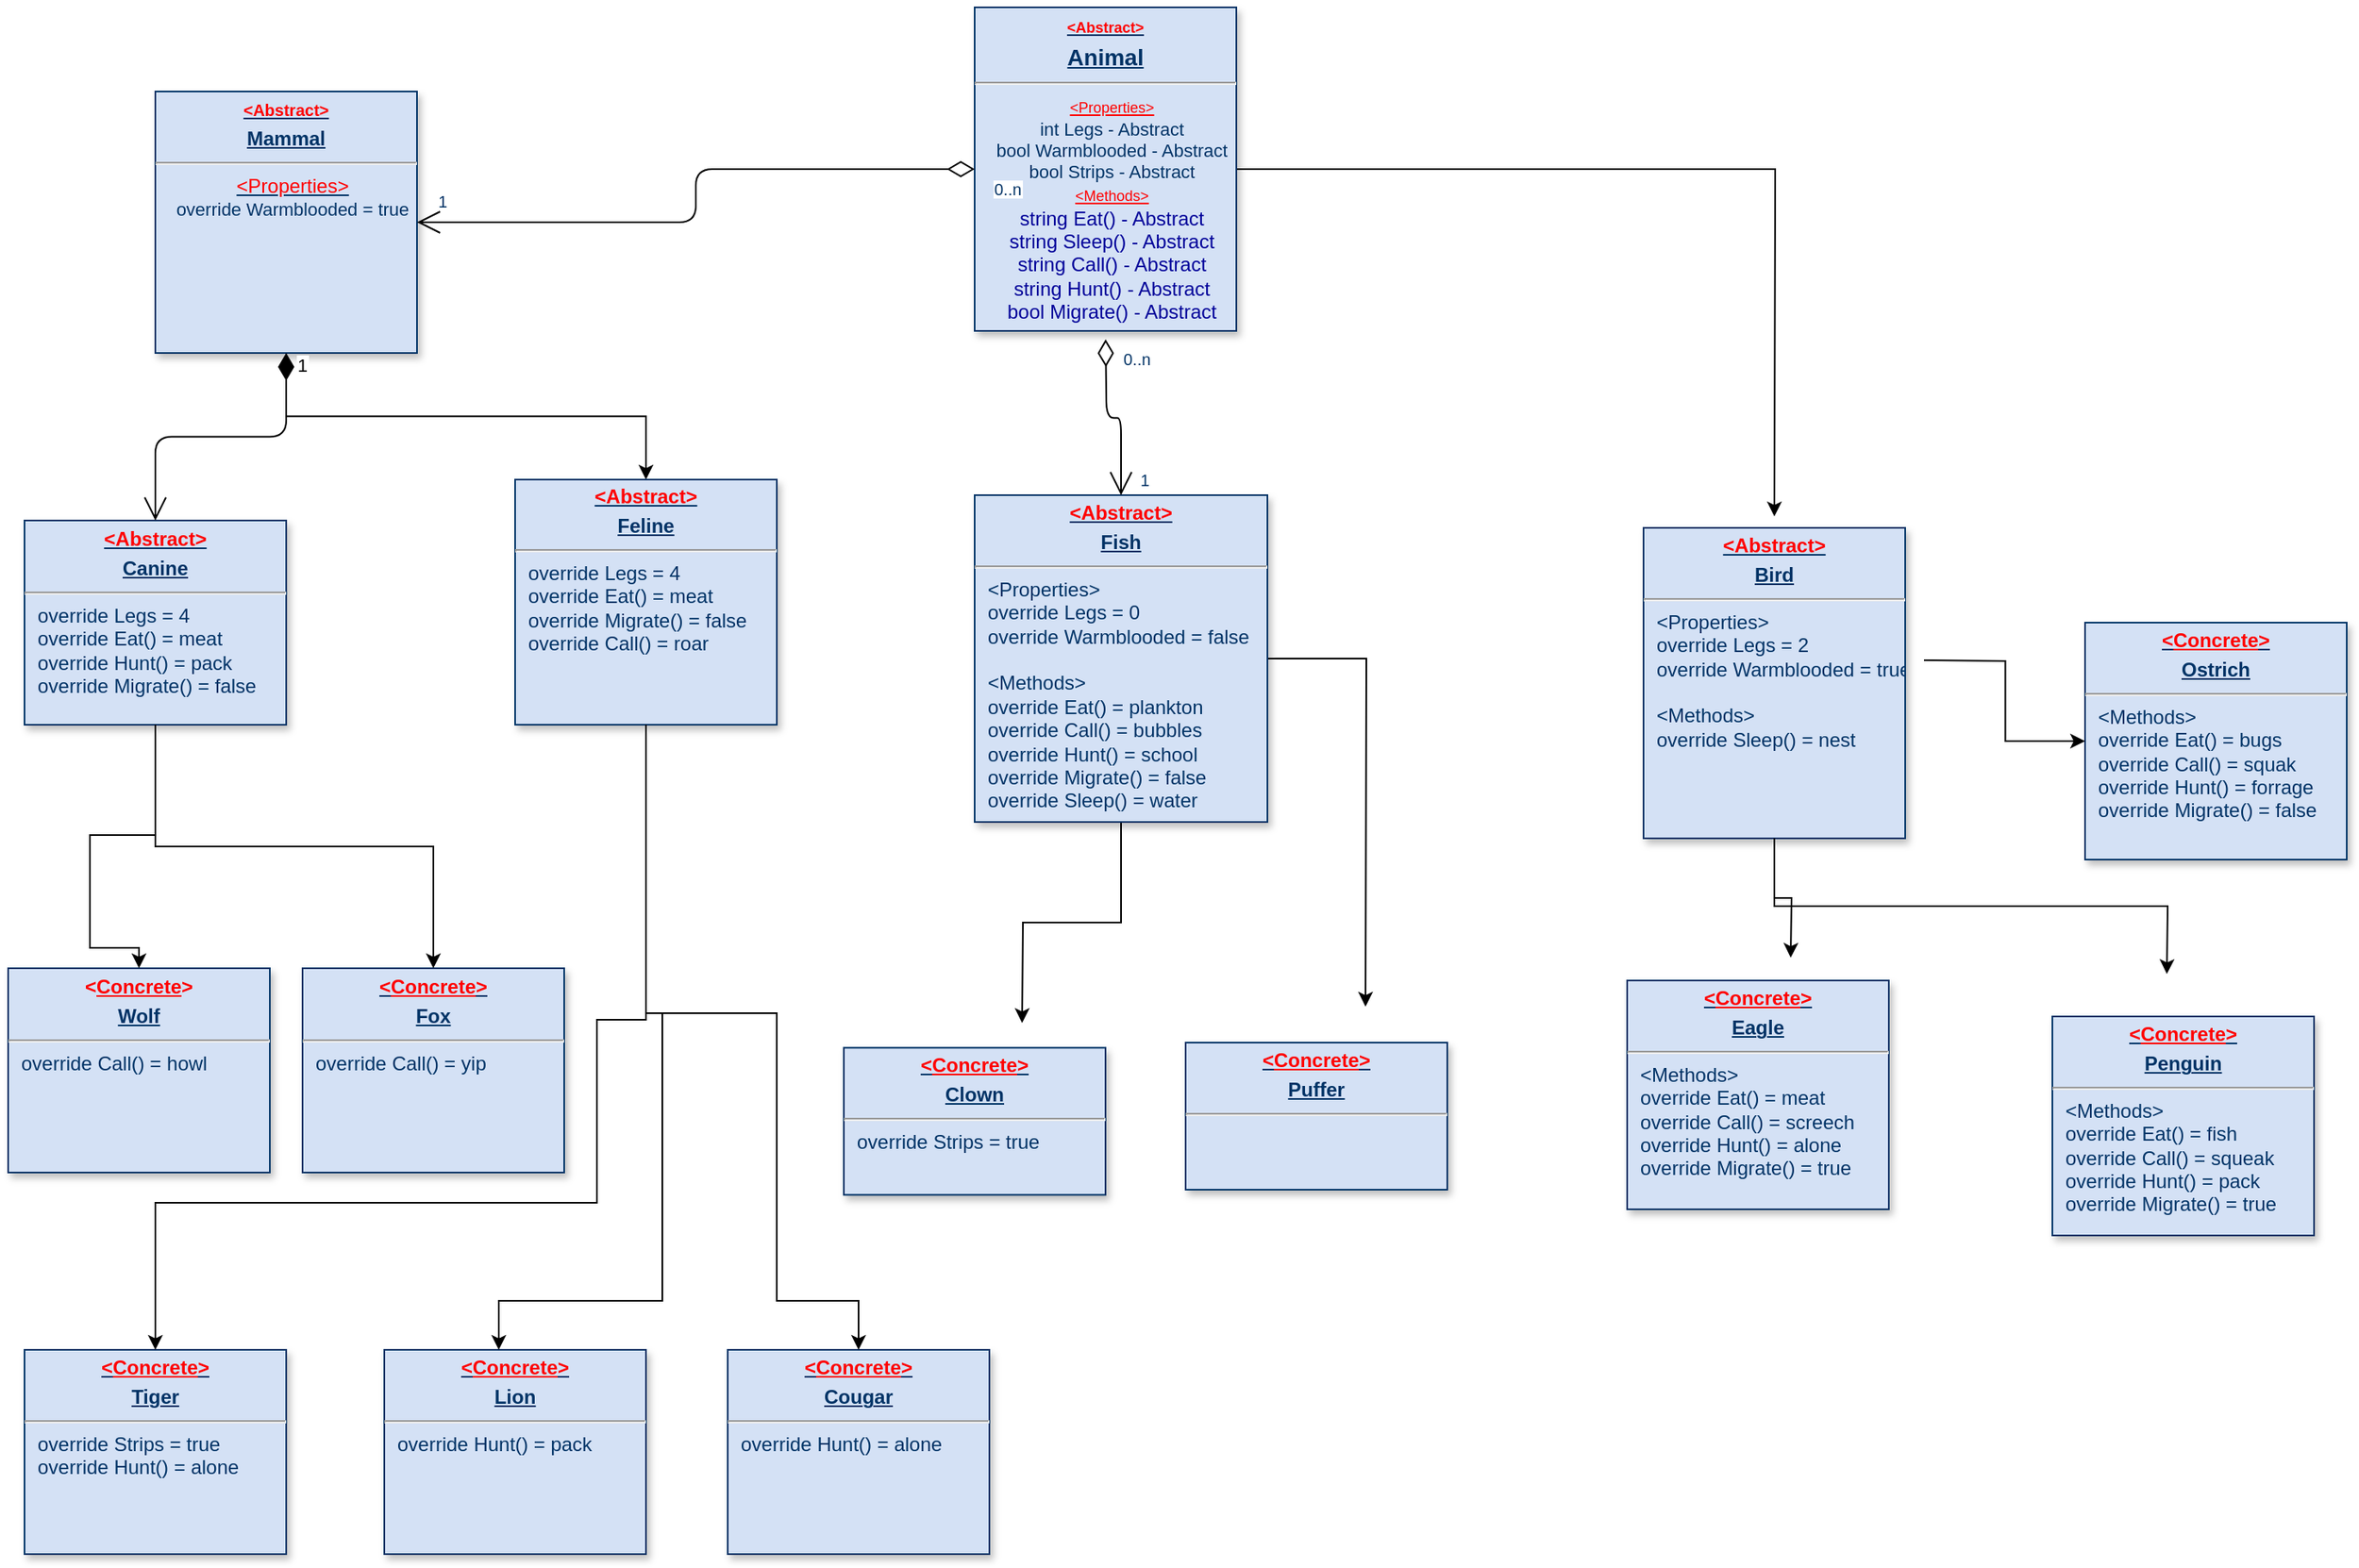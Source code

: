 <mxfile version="10.7.8" type="github"><diagram name="Page-1" id="efa7a0a1-bf9b-a30e-e6df-94a7791c09e9"><mxGraphModel dx="1680" dy="2051" grid="1" gridSize="10" guides="1" tooltips="1" connect="1" arrows="1" fold="1" page="1" pageScale="1" pageWidth="826" pageHeight="1169" background="#ffffff" math="0" shadow="0"><root><mxCell id="0"/><mxCell id="1" parent="0"/><mxCell id="20" value="&lt;p style=&quot;margin: 0px ; margin-top: 4px ; text-align: center ; text-decoration: underline&quot;&gt;&lt;b&gt;&lt;font color=&quot;#ff0000&quot;&gt;&amp;lt;Abstract&amp;gt;&lt;/font&gt;&lt;/b&gt;&lt;b&gt;&lt;br&gt;&lt;/b&gt;&lt;/p&gt;&lt;p style=&quot;margin: 0px ; margin-top: 4px ; text-align: center ; text-decoration: underline&quot;&gt;&lt;b&gt;Canine&lt;/b&gt;&lt;/p&gt;&lt;hr&gt;&lt;p style=&quot;margin: 0px ; margin-left: 8px&quot;&gt;override Legs = 4&lt;/p&gt;&lt;p style=&quot;margin: 0px ; margin-left: 8px&quot;&gt;override Eat() = meat&lt;/p&gt;&lt;p style=&quot;margin: 0px ; margin-left: 8px&quot;&gt;override Hunt() = pack&lt;/p&gt;&lt;p style=&quot;margin: 0px ; margin-left: 8px&quot;&gt;override Migrate() = false&lt;/p&gt;" style="verticalAlign=top;align=left;overflow=fill;fontSize=12;fontFamily=Helvetica;html=1;strokeColor=#003366;shadow=1;fillColor=#D4E1F5;fontColor=#003366" parent="1" vertex="1"><mxGeometry x="10.0" y="312.5" width="160" height="125" as="geometry"/></mxCell><mxCell id="MUKSgtRY0yMMITqhGAEo-116" style="edgeStyle=orthogonalEdgeStyle;rounded=0;orthogonalLoop=1;jettySize=auto;html=1;exitX=0.5;exitY=1;exitDx=0;exitDy=0;entryX=0.5;entryY=0;entryDx=0;entryDy=0;" edge="1" parent="1" source="21" target="24"><mxGeometry relative="1" as="geometry"><mxPoint x="390" y="270" as="targetPoint"/></mxGeometry></mxCell><mxCell id="21" value="&lt;p style=&quot;margin: 0px ; margin-top: 4px ; text-align: center ; text-decoration: underline&quot;&gt;&lt;b&gt;&lt;font color=&quot;#ff0000&quot; style=&quot;font-size: 10px&quot;&gt;&amp;lt;Abstract&amp;gt;&lt;/font&gt;&lt;/b&gt;&lt;/p&gt;&lt;p style=&quot;margin: 0px ; margin-top: 4px ; text-align: center ; text-decoration: underline&quot;&gt;&lt;b&gt;Mammal&lt;/b&gt;&lt;/p&gt;&lt;hr&gt;&lt;p style=&quot;text-align: center ; margin: 0px 0px 0px 8px&quot;&gt;&lt;u&gt;&lt;font color=&quot;#ff0000&quot;&gt;&amp;lt;Properties&amp;gt;&lt;/font&gt;&lt;/u&gt;&lt;/p&gt;&lt;p style=&quot;text-align: center ; margin: 0px 0px 0px 8px&quot;&gt;&lt;font style=&quot;font-size: 11px&quot;&gt;override Warmblooded = true&lt;/font&gt;&lt;/p&gt;" style="verticalAlign=top;align=left;overflow=fill;fontSize=12;fontFamily=Helvetica;html=1;strokeColor=#003366;shadow=1;fillColor=#D4E1F5;fontColor=#003366" parent="1" vertex="1"><mxGeometry x="90" y="50.0" width="160" height="160" as="geometry"/></mxCell><mxCell id="24" value="&lt;p style=&quot;margin: 0px ; margin-top: 4px ; text-align: center ; text-decoration: underline&quot;&gt;&lt;b&gt;&lt;font color=&quot;#ff0000&quot;&gt;&amp;lt;Abstract&amp;gt;&lt;/font&gt;&lt;/b&gt;&lt;b&gt;&lt;br&gt;&lt;/b&gt;&lt;/p&gt;&lt;p style=&quot;margin: 0px ; margin-top: 4px ; text-align: center ; text-decoration: underline&quot;&gt;&lt;b&gt;Feline&lt;/b&gt;&lt;/p&gt;&lt;hr&gt;&lt;p style=&quot;margin: 0px ; margin-left: 8px&quot;&gt;override Legs = 4&lt;/p&gt;&lt;p style=&quot;margin: 0px ; margin-left: 8px&quot;&gt;override Eat() = meat&lt;/p&gt;&lt;p style=&quot;margin: 0px ; margin-left: 8px&quot;&gt;override Migrate() = false&lt;/p&gt;&lt;p style=&quot;margin: 0px ; margin-left: 8px&quot;&gt;override Call() = roar&lt;/p&gt;" style="verticalAlign=top;align=left;overflow=fill;fontSize=12;fontFamily=Helvetica;html=1;strokeColor=#003366;shadow=1;fillColor=#D4E1F5;fontColor=#003366" parent="1" vertex="1"><mxGeometry x="310.0" y="287.46" width="160" height="150" as="geometry"/></mxCell><mxCell id="MUKSgtRY0yMMITqhGAEo-115" style="edgeStyle=orthogonalEdgeStyle;rounded=0;orthogonalLoop=1;jettySize=auto;html=1;" edge="1" parent="1" source="25"><mxGeometry relative="1" as="geometry"><mxPoint x="1080" y="310" as="targetPoint"/></mxGeometry></mxCell><mxCell id="25" value="&lt;p style=&quot;margin: 0px ; margin-top: 4px ; text-align: center ; text-decoration: underline&quot;&gt;&lt;b&gt;&lt;font style=&quot;font-size: 9px&quot; color=&quot;#ff0000&quot;&gt;&amp;lt;Abstract&amp;gt;&lt;/font&gt;&lt;/b&gt;&lt;/p&gt;&lt;p style=&quot;margin: 0px ; margin-top: 4px ; text-align: center ; text-decoration: underline&quot;&gt;&lt;b&gt;&lt;font style=&quot;font-size: 14px&quot;&gt;Animal&lt;/font&gt;&lt;/b&gt;&lt;/p&gt;&lt;hr&gt;&lt;p style=&quot;text-align: center ; margin: 0px 0px 0px 8px&quot;&gt;&lt;font style=&quot;font-size: 9px&quot; color=&quot;#ff0000&quot;&gt;&lt;u&gt;&amp;lt;Properties&amp;gt;&lt;/u&gt;&lt;/font&gt;&lt;/p&gt;&lt;p style=&quot;text-align: center ; margin: 0px 0px 0px 8px ; font-size: 11px&quot;&gt;&lt;font style=&quot;font-size: 11px&quot;&gt;int Legs - Abstract&lt;/font&gt;&lt;/p&gt;&lt;p style=&quot;text-align: center ; margin: 0px 0px 0px 8px ; font-size: 11px&quot;&gt;&lt;font style=&quot;font-size: 11px&quot;&gt;bool Warmblooded - Abstract&lt;/font&gt;&lt;/p&gt;&lt;p style=&quot;text-align: center ; margin: 0px 0px 0px 8px ; font-size: 11px&quot;&gt;&lt;font style=&quot;font-size: 11px&quot;&gt;bool Strips - Abstract&lt;/font&gt;&lt;/p&gt;&lt;p style=&quot;text-align: center ; margin: 0px 0px 0px 8px&quot;&gt;&lt;font style=&quot;font-size: 9px&quot; color=&quot;#ff0000&quot;&gt;&lt;u&gt;&amp;lt;Methods&amp;gt;&lt;/u&gt;&lt;/font&gt;&lt;/p&gt;&lt;p style=&quot;text-align: center ; margin: 0px 0px 0px 8px&quot;&gt;&lt;font style=&quot;font-size: 12px&quot; color=&quot;#000099&quot;&gt;string Eat() - Abstract&lt;/font&gt;&lt;/p&gt;&lt;p style=&quot;text-align: center ; margin: 0px 0px 0px 8px&quot;&gt;&lt;font style=&quot;font-size: 12px&quot; color=&quot;#000099&quot;&gt;string Sleep() - Abstract&lt;/font&gt;&lt;/p&gt;&lt;p style=&quot;text-align: center ; margin: 0px 0px 0px 8px&quot;&gt;&lt;font style=&quot;font-size: 12px&quot; color=&quot;#000099&quot;&gt;string Call() - Abstract&lt;/font&gt;&lt;/p&gt;&lt;p style=&quot;text-align: center ; margin: 0px 0px 0px 8px&quot;&gt;&lt;font style=&quot;font-size: 12px&quot; color=&quot;#000099&quot;&gt;string Hunt() - Abstract&lt;/font&gt;&lt;/p&gt;&lt;p style=&quot;text-align: center ; margin: 0px 0px 0px 8px&quot;&gt;&lt;font style=&quot;font-size: 12px&quot; color=&quot;#000099&quot;&gt;bool Migrate() - Abstract&lt;/font&gt;&lt;/p&gt;&lt;p style=&quot;text-align: center ; margin: 0px 0px 0px 8px&quot;&gt;&lt;font size=&quot;1&quot;&gt;&lt;br&gt;&lt;/font&gt;&lt;/p&gt;" style="verticalAlign=top;align=left;overflow=fill;fontSize=12;fontFamily=Helvetica;html=1;strokeColor=#003366;shadow=1;fillColor=#D4E1F5;fontColor=#003366" parent="1" vertex="1"><mxGeometry x="591" y="-1.5" width="160" height="198" as="geometry"/></mxCell><mxCell id="MUKSgtRY0yMMITqhGAEo-117" style="edgeStyle=orthogonalEdgeStyle;rounded=0;orthogonalLoop=1;jettySize=auto;html=1;" edge="1" parent="1" source="29"><mxGeometry relative="1" as="geometry"><mxPoint x="620.0" y="620" as="targetPoint"/></mxGeometry></mxCell><mxCell id="MUKSgtRY0yMMITqhGAEo-118" style="edgeStyle=orthogonalEdgeStyle;rounded=0;orthogonalLoop=1;jettySize=auto;html=1;exitX=1;exitY=0.5;exitDx=0;exitDy=0;" edge="1" parent="1" source="29"><mxGeometry relative="1" as="geometry"><mxPoint x="830.0" y="610" as="targetPoint"/></mxGeometry></mxCell><mxCell id="29" value="&lt;p style=&quot;margin: 0px ; margin-top: 4px ; text-align: center ; text-decoration: underline&quot;&gt;&lt;b&gt;&lt;font color=&quot;#ff0000&quot;&gt;&amp;lt;Abstract&amp;gt;&lt;/font&gt;&lt;/b&gt;&lt;b&gt;&lt;br&gt;&lt;/b&gt;&lt;/p&gt;&lt;p style=&quot;margin: 0px ; margin-top: 4px ; text-align: center ; text-decoration: underline&quot;&gt;&lt;b&gt;Fish&lt;/b&gt;&lt;/p&gt;&lt;hr&gt;&lt;p style=&quot;margin: 0px ; margin-left: 8px&quot;&gt;&amp;lt;Properties&amp;gt;&lt;/p&gt;&lt;p style=&quot;margin: 0px ; margin-left: 8px&quot;&gt;override Legs = 0&lt;/p&gt;&lt;p style=&quot;margin: 0px ; margin-left: 8px&quot;&gt;override Warmblooded = false&lt;/p&gt;&lt;p style=&quot;margin: 0px ; margin-left: 8px&quot;&gt;&lt;br&gt;&lt;/p&gt;&lt;p style=&quot;margin: 0px ; margin-left: 8px&quot;&gt;&amp;lt;Methods&amp;gt;&lt;/p&gt;&lt;p style=&quot;margin: 0px ; margin-left: 8px&quot;&gt;override Eat() = plankton&lt;/p&gt;&lt;p style=&quot;margin: 0px ; margin-left: 8px&quot;&gt;override Call() = bubbles&lt;/p&gt;&lt;p style=&quot;margin: 0px ; margin-left: 8px&quot;&gt;override Hunt() = school&lt;/p&gt;&lt;p style=&quot;margin: 0px ; margin-left: 8px&quot;&gt;override Migrate() = false&lt;/p&gt;&lt;p style=&quot;margin: 0px ; margin-left: 8px&quot;&gt;override Sleep() = water&lt;/p&gt;" style="verticalAlign=top;align=left;overflow=fill;fontSize=12;fontFamily=Helvetica;html=1;strokeColor=#003366;shadow=1;fillColor=#D4E1F5;fontColor=#003366" parent="1" vertex="1"><mxGeometry x="591" y="297" width="179" height="200" as="geometry"/></mxCell><mxCell id="31" value="&lt;p style=&quot;margin: 0px ; margin-top: 4px ; text-align: center ; text-decoration: underline&quot;&gt;&lt;font color=&quot;#ff0000&quot;&gt;&lt;b&gt;&amp;lt;&lt;/b&gt;&lt;b&gt;&lt;u&gt;Concrete&lt;/u&gt;&lt;/b&gt;&lt;b&gt;&amp;gt;&lt;/b&gt;&lt;b&gt;&lt;br&gt;&lt;/b&gt;&lt;/font&gt;&lt;/p&gt;&lt;p style=&quot;margin: 0px ; margin-top: 4px ; text-align: center ; text-decoration: underline&quot;&gt;&lt;b&gt;Penguin&lt;/b&gt;&lt;/p&gt;&lt;hr&gt;&lt;p style=&quot;margin: 0px ; margin-left: 8px&quot;&gt;&amp;lt;Methods&amp;gt;&lt;/p&gt;&lt;p style=&quot;margin: 0px ; margin-left: 8px&quot;&gt;override Eat() = fish&lt;/p&gt;&lt;p style=&quot;margin: 0px ; margin-left: 8px&quot;&gt;override Call() = squeak&lt;/p&gt;&lt;p style=&quot;margin: 0px ; margin-left: 8px&quot;&gt;override Hunt() = pack&lt;/p&gt;&lt;p style=&quot;margin: 0px ; margin-left: 8px&quot;&gt;override Migrate() = true&lt;/p&gt;" style="verticalAlign=top;align=left;overflow=fill;fontSize=12;fontFamily=Helvetica;html=1;strokeColor=#003366;shadow=1;fillColor=#D4E1F5;fontColor=#003366" parent="1" vertex="1"><mxGeometry x="1250" y="616" width="160" height="134" as="geometry"/></mxCell><mxCell id="32" value="&lt;p style=&quot;margin: 0px ; margin-top: 4px ; text-align: center ; text-decoration: underline&quot;&gt;&lt;font color=&quot;#ff0000&quot;&gt;&lt;b&gt;&amp;lt;&lt;/b&gt;&lt;b&gt;&lt;u&gt;Concrete&lt;/u&gt;&lt;/b&gt;&lt;b&gt;&amp;gt;&lt;/b&gt;&lt;b&gt;&lt;br&gt;&lt;/b&gt;&lt;/font&gt;&lt;/p&gt;&lt;p style=&quot;margin: 0px ; margin-top: 4px ; text-align: center ; text-decoration: underline&quot;&gt;&lt;b&gt;Eagle&lt;/b&gt;&lt;/p&gt;&lt;hr&gt;&lt;p style=&quot;margin: 0px ; margin-left: 8px&quot;&gt;&amp;lt;Methods&amp;gt;&lt;/p&gt;&lt;p style=&quot;margin: 0px ; margin-left: 8px&quot;&gt;override Eat() = meat&lt;/p&gt;&lt;p style=&quot;margin: 0px ; margin-left: 8px&quot;&gt;override Call() = screech&lt;/p&gt;&lt;p style=&quot;margin: 0px ; margin-left: 8px&quot;&gt;override Hunt() = alone&lt;/p&gt;&lt;p style=&quot;margin: 0px ; margin-left: 8px&quot;&gt;override Migrate() = true&lt;/p&gt;" style="verticalAlign=top;align=left;overflow=fill;fontSize=12;fontFamily=Helvetica;html=1;strokeColor=#003366;shadow=1;fillColor=#D4E1F5;fontColor=#003366" parent="1" vertex="1"><mxGeometry x="990.0" y="594.0" width="160" height="140" as="geometry"/></mxCell><mxCell id="33" value="&lt;p style=&quot;margin: 0px ; margin-top: 4px ; text-align: center ; text-decoration: underline&quot;&gt;&lt;font color=&quot;#ff0000&quot;&gt;&lt;b&gt;&amp;lt;&lt;/b&gt;&lt;b&gt;&lt;u&gt;Concrete&lt;/u&gt;&lt;/b&gt;&lt;b&gt;&amp;gt;&lt;/b&gt;&lt;b&gt;&lt;br&gt;&lt;/b&gt;&lt;/font&gt;&lt;/p&gt;&lt;p style=&quot;margin: 0px ; margin-top: 4px ; text-align: center ; text-decoration: underline&quot;&gt;&lt;b&gt;Puffer&lt;/b&gt;&lt;/p&gt;&lt;hr&gt;&lt;p style=&quot;margin: 0px ; margin-left: 8px&quot;&gt;&lt;br&gt;&lt;/p&gt;" style="verticalAlign=top;align=left;overflow=fill;fontSize=12;fontFamily=Helvetica;html=1;strokeColor=#003366;shadow=1;fillColor=#D4E1F5;fontColor=#003366" parent="1" vertex="1"><mxGeometry x="720" y="632.0" width="160" height="90" as="geometry"/></mxCell><mxCell id="34" value="&lt;p style=&quot;margin: 0px ; margin-top: 4px ; text-align: center ; text-decoration: underline&quot;&gt;&lt;font color=&quot;#ff0000&quot;&gt;&lt;b&gt;&amp;lt;&lt;/b&gt;&lt;b&gt;&lt;u&gt;Concrete&lt;/u&gt;&lt;/b&gt;&lt;b&gt;&amp;gt;&lt;/b&gt;&lt;b&gt;&lt;br&gt;&lt;/b&gt;&lt;/font&gt;&lt;/p&gt;&lt;p style=&quot;margin: 0px ; margin-top: 4px ; text-align: center ; text-decoration: underline&quot;&gt;&lt;b&gt;Clown&lt;/b&gt;&lt;/p&gt;&lt;hr&gt;&lt;p style=&quot;margin: 0px ; margin-left: 8px&quot;&gt;override Strips = true&lt;/p&gt;" style="verticalAlign=top;align=left;overflow=fill;fontSize=12;fontFamily=Helvetica;html=1;strokeColor=#003366;shadow=1;fillColor=#D4E1F5;fontColor=#003366" parent="1" vertex="1"><mxGeometry x="511.0" y="635.16" width="160" height="90" as="geometry"/></mxCell><mxCell id="35" value="&lt;p style=&quot;margin: 0px ; margin-top: 4px ; text-align: center ; text-decoration: underline&quot;&gt;&lt;b&gt;&lt;font color=&quot;#ff0000&quot;&gt;&amp;lt;Abstract&amp;gt;&lt;/font&gt;&lt;/b&gt;&lt;b&gt;&lt;br&gt;&lt;/b&gt;&lt;/p&gt;&lt;p style=&quot;margin: 0px ; margin-top: 4px ; text-align: center ; text-decoration: underline&quot;&gt;&lt;b&gt;Bird&lt;/b&gt;&lt;/p&gt;&lt;hr&gt;&lt;p style=&quot;margin: 0px ; margin-left: 8px&quot;&gt;&amp;lt;Properties&amp;gt;&lt;/p&gt;&lt;p style=&quot;margin: 0px ; margin-left: 8px&quot;&gt;override Legs = 2&lt;/p&gt;&lt;p style=&quot;margin: 0px ; margin-left: 8px&quot;&gt;override Warmblooded = true&lt;/p&gt;&lt;p style=&quot;margin: 0px ; margin-left: 8px&quot;&gt;&lt;br&gt;&lt;/p&gt;&lt;p style=&quot;margin: 0px ; margin-left: 8px&quot;&gt;&amp;lt;Methods&amp;gt;&lt;/p&gt;&lt;p style=&quot;margin: 0px ; margin-left: 8px&quot;&gt;override Sleep() = nest&lt;/p&gt;&lt;p style=&quot;margin: 0px ; margin-left: 8px&quot;&gt;&lt;br&gt;&lt;/p&gt;" style="verticalAlign=top;align=left;overflow=fill;fontSize=12;fontFamily=Helvetica;html=1;strokeColor=#003366;shadow=1;fillColor=#D4E1F5;fontColor=#003366" parent="1" vertex="1"><mxGeometry x="1000" y="317.0" width="160" height="190" as="geometry"/></mxCell><mxCell id="51" value="" style="endArrow=open;endSize=12;startArrow=diamondThin;startSize=14;startFill=0;edgeStyle=orthogonalEdgeStyle" parent="1" target="29" edge="1"><mxGeometry x="389.36" y="350" as="geometry"><mxPoint x="671.08" y="201.64" as="sourcePoint"/><mxPoint x="549.36" y="350" as="targetPoint"/></mxGeometry></mxCell><mxCell id="52" value="0..n" style="resizable=0;align=left;verticalAlign=top;labelBackgroundColor=#ffffff;fontSize=10;strokeColor=#003366;shadow=1;fillColor=#D4E1F5;fontColor=#003366" parent="51" connectable="0" vertex="1"><mxGeometry x="-1" relative="1" as="geometry"><mxPoint x="8.92" as="offset"/></mxGeometry></mxCell><mxCell id="53" value="1" style="resizable=0;align=right;verticalAlign=top;labelBackgroundColor=#ffffff;fontSize=10;strokeColor=#003366;shadow=1;fillColor=#D4E1F5;fontColor=#003366" parent="51" connectable="0" vertex="1"><mxGeometry x="1" relative="1" as="geometry"><mxPoint x="18.92" y="-21.96" as="offset"/></mxGeometry></mxCell><mxCell id="90" value="" style="endArrow=open;endSize=12;startArrow=diamondThin;startSize=14;startFill=0;edgeStyle=orthogonalEdgeStyle" parent="1" source="25" target="21" edge="1"><mxGeometry x="620" y="340" as="geometry"><mxPoint x="620" y="340" as="sourcePoint"/><mxPoint x="780" y="340" as="targetPoint"/></mxGeometry></mxCell><mxCell id="91" value="0..n" style="resizable=0;align=left;verticalAlign=top;labelBackgroundColor=#ffffff;fontSize=10;strokeColor=#003366;shadow=1;fillColor=#D4E1F5;fontColor=#003366" parent="90" connectable="0" vertex="1"><mxGeometry x="-1" relative="1" as="geometry"><mxPoint x="10" as="offset"/></mxGeometry></mxCell><mxCell id="92" value="1" style="resizable=0;align=right;verticalAlign=top;labelBackgroundColor=#ffffff;fontSize=10;strokeColor=#003366;shadow=1;fillColor=#D4E1F5;fontColor=#003366" parent="90" connectable="0" vertex="1"><mxGeometry x="1" relative="1" as="geometry"><mxPoint x="20" y="-25.0" as="offset"/></mxGeometry></mxCell><mxCell id="103" value="1" style="endArrow=open;endSize=12;startArrow=diamondThin;startSize=14;startFill=1;edgeStyle=orthogonalEdgeStyle;align=left;verticalAlign=bottom;" parent="1" source="21" target="20" edge="1"><mxGeometry x="-0.818" y="5.0" relative="1" as="geometry"><mxPoint x="80" y="510" as="sourcePoint"/><mxPoint x="240" y="510" as="targetPoint"/><mxPoint as="offset"/></mxGeometry></mxCell><mxCell id="MUKSgtRY0yMMITqhGAEo-119" value="&lt;p style=&quot;margin: 0px ; margin-top: 4px ; text-align: center ; text-decoration: underline&quot;&gt;&lt;font color=&quot;#ff0000&quot;&gt;&lt;b&gt;&amp;lt;&lt;/b&gt;&lt;b&gt;&lt;u&gt;Concrete&lt;/u&gt;&lt;/b&gt;&lt;b&gt;&amp;gt;&lt;/b&gt;&lt;b&gt;&lt;br&gt;&lt;/b&gt;&lt;/font&gt;&lt;/p&gt;&lt;p style=&quot;margin: 0px ; margin-top: 4px ; text-align: center ; text-decoration: underline&quot;&gt;&lt;b&gt;Ostrich&lt;/b&gt;&lt;/p&gt;&lt;hr&gt;&lt;p style=&quot;margin: 0px ; margin-left: 8px&quot;&gt;&amp;lt;Methods&amp;gt;&lt;/p&gt;&lt;p style=&quot;margin: 0px ; margin-left: 8px&quot;&gt;override Eat() = bugs&lt;/p&gt;&lt;p style=&quot;margin: 0px ; margin-left: 8px&quot;&gt;override Call() = squak&lt;/p&gt;&lt;p style=&quot;margin: 0px ; margin-left: 8px&quot;&gt;override Hunt() = forrage&lt;/p&gt;&lt;p style=&quot;margin: 0px ; margin-left: 8px&quot;&gt;override Migrate() = false&lt;/p&gt;" style="verticalAlign=top;align=left;overflow=fill;fontSize=12;fontFamily=Helvetica;html=1;strokeColor=#003366;shadow=1;fillColor=#D4E1F5;fontColor=#003366" vertex="1" parent="1"><mxGeometry x="1270" y="375" width="160" height="145" as="geometry"/></mxCell><mxCell id="MUKSgtRY0yMMITqhGAEo-120" style="edgeStyle=orthogonalEdgeStyle;rounded=0;orthogonalLoop=1;jettySize=auto;html=1;exitX=0.5;exitY=1;exitDx=0;exitDy=0;" edge="1" parent="1" source="35"><mxGeometry relative="1" as="geometry"><mxPoint x="1090" y="580" as="targetPoint"/><mxPoint x="1500" y="530" as="sourcePoint"/></mxGeometry></mxCell><mxCell id="MUKSgtRY0yMMITqhGAEo-121" style="edgeStyle=orthogonalEdgeStyle;rounded=0;orthogonalLoop=1;jettySize=auto;html=1;exitX=1;exitY=0.5;exitDx=0;exitDy=0;entryX=0;entryY=0.5;entryDx=0;entryDy=0;" edge="1" parent="1" target="MUKSgtRY0yMMITqhGAEo-119"><mxGeometry relative="1" as="geometry"><mxPoint x="1250.071" y="609.857" as="targetPoint"/><mxPoint x="1171.5" y="398" as="sourcePoint"/></mxGeometry></mxCell><mxCell id="MUKSgtRY0yMMITqhGAEo-122" style="edgeStyle=orthogonalEdgeStyle;rounded=0;orthogonalLoop=1;jettySize=auto;html=1;exitX=0.5;exitY=1;exitDx=0;exitDy=0;" edge="1" parent="1" source="35"><mxGeometry relative="1" as="geometry"><mxPoint x="1320" y="590" as="targetPoint"/><mxPoint x="1171.5" y="526.5" as="sourcePoint"/></mxGeometry></mxCell><mxCell id="MUKSgtRY0yMMITqhGAEo-123" value="&lt;p style=&quot;margin: 4px 0px 0px ; text-align: center&quot;&gt;&lt;font color=&quot;#ff0000&quot;&gt;&lt;b&gt;&amp;lt;&lt;/b&gt;&lt;b&gt;&lt;u&gt;Concrete&lt;/u&gt;&lt;/b&gt;&lt;b&gt;&amp;gt;&lt;/b&gt;&lt;/font&gt;&lt;/p&gt;&lt;p style=&quot;margin: 0px ; margin-top: 4px ; text-align: center ; text-decoration: underline&quot;&gt;&lt;b&gt;Wolf&lt;/b&gt;&lt;/p&gt;&lt;hr&gt;&lt;p style=&quot;margin: 0px ; margin-left: 8px&quot;&gt;override Call() = howl&lt;/p&gt;" style="verticalAlign=top;align=left;overflow=fill;fontSize=12;fontFamily=Helvetica;html=1;strokeColor=#003366;shadow=1;fillColor=#D4E1F5;fontColor=#003366" vertex="1" parent="1"><mxGeometry y="586.5" width="160" height="125" as="geometry"/></mxCell><mxCell id="MUKSgtRY0yMMITqhGAEo-124" value="&lt;p style=&quot;margin: 0px ; margin-top: 4px ; text-align: center ; text-decoration: underline&quot;&gt;&lt;font color=&quot;#ff0000&quot;&gt;&lt;b&gt;&amp;lt;&lt;/b&gt;&lt;b&gt;&lt;u&gt;Concrete&lt;/u&gt;&lt;/b&gt;&lt;b&gt;&amp;gt;&lt;/b&gt;&lt;/font&gt;&lt;b&gt;&lt;br&gt;&lt;/b&gt;&lt;/p&gt;&lt;p style=&quot;margin: 0px ; margin-top: 4px ; text-align: center ; text-decoration: underline&quot;&gt;&lt;b&gt;Fox&lt;/b&gt;&lt;/p&gt;&lt;hr&gt;&lt;p style=&quot;margin: 0px ; margin-left: 8px&quot;&gt;override Call() = yip&lt;/p&gt;" style="verticalAlign=top;align=left;overflow=fill;fontSize=12;fontFamily=Helvetica;html=1;strokeColor=#003366;shadow=1;fillColor=#D4E1F5;fontColor=#003366" vertex="1" parent="1"><mxGeometry x="180" y="586.5" width="160" height="125" as="geometry"/></mxCell><mxCell id="MUKSgtRY0yMMITqhGAEo-125" value="&lt;p style=&quot;margin: 0px ; margin-top: 4px ; text-align: center ; text-decoration: underline&quot;&gt;&lt;font color=&quot;#ff0000&quot;&gt;&lt;b&gt;&amp;lt;&lt;/b&gt;&lt;b&gt;&lt;u&gt;Concrete&lt;/u&gt;&lt;/b&gt;&lt;b&gt;&amp;gt;&lt;/b&gt;&lt;b&gt;&lt;br&gt;&lt;/b&gt;&lt;/font&gt;&lt;/p&gt;&lt;p style=&quot;margin: 0px ; margin-top: 4px ; text-align: center ; text-decoration: underline&quot;&gt;&lt;b&gt;Tiger&lt;/b&gt;&lt;/p&gt;&lt;hr&gt;&lt;p style=&quot;margin: 0px ; margin-left: 8px&quot;&gt;override Strips = true&lt;/p&gt;&lt;p style=&quot;margin: 0px ; margin-left: 8px&quot;&gt;override Hunt() = alone&lt;/p&gt;" style="verticalAlign=top;align=left;overflow=fill;fontSize=12;fontFamily=Helvetica;html=1;strokeColor=#003366;shadow=1;fillColor=#D4E1F5;fontColor=#003366" vertex="1" parent="1"><mxGeometry x="10" y="820" width="160" height="125" as="geometry"/></mxCell><mxCell id="MUKSgtRY0yMMITqhGAEo-126" value="&lt;p style=&quot;margin: 0px ; margin-top: 4px ; text-align: center ; text-decoration: underline&quot;&gt;&lt;font color=&quot;#ff0000&quot;&gt;&lt;b&gt;&amp;lt;&lt;/b&gt;&lt;b&gt;&lt;u&gt;Concrete&lt;/u&gt;&lt;/b&gt;&lt;b&gt;&amp;gt;&lt;/b&gt;&lt;b&gt;&lt;br&gt;&lt;/b&gt;&lt;/font&gt;&lt;/p&gt;&lt;p style=&quot;margin: 0px ; margin-top: 4px ; text-align: center ; text-decoration: underline&quot;&gt;&lt;b&gt;Lion&lt;/b&gt;&lt;/p&gt;&lt;hr&gt;&lt;p style=&quot;margin: 0px ; margin-left: 8px&quot;&gt;override Hunt() = pack&lt;/p&gt;" style="verticalAlign=top;align=left;overflow=fill;fontSize=12;fontFamily=Helvetica;html=1;strokeColor=#003366;shadow=1;fillColor=#D4E1F5;fontColor=#003366" vertex="1" parent="1"><mxGeometry x="230" y="820" width="160" height="125" as="geometry"/></mxCell><mxCell id="MUKSgtRY0yMMITqhGAEo-127" value="&lt;p style=&quot;margin: 0px ; margin-top: 4px ; text-align: center ; text-decoration: underline&quot;&gt;&lt;font color=&quot;#ff0000&quot;&gt;&lt;b&gt;&amp;lt;&lt;/b&gt;&lt;b&gt;&lt;u&gt;Concrete&lt;/u&gt;&lt;/b&gt;&lt;b&gt;&amp;gt;&lt;/b&gt;&lt;b&gt;&lt;br&gt;&lt;/b&gt;&lt;/font&gt;&lt;/p&gt;&lt;p style=&quot;margin: 0px ; margin-top: 4px ; text-align: center ; text-decoration: underline&quot;&gt;&lt;b&gt;Cougar&lt;/b&gt;&lt;/p&gt;&lt;hr&gt;&lt;p style=&quot;margin: 0px ; margin-left: 8px&quot;&gt;override Hunt() = alone&lt;/p&gt;" style="verticalAlign=top;align=left;overflow=fill;fontSize=12;fontFamily=Helvetica;html=1;strokeColor=#003366;shadow=1;fillColor=#D4E1F5;fontColor=#003366" vertex="1" parent="1"><mxGeometry x="440" y="820" width="160" height="125" as="geometry"/></mxCell><mxCell id="MUKSgtRY0yMMITqhGAEo-128" style="edgeStyle=orthogonalEdgeStyle;rounded=0;orthogonalLoop=1;jettySize=auto;html=1;exitX=0.5;exitY=1;exitDx=0;exitDy=0;" edge="1" parent="1" source="20" target="MUKSgtRY0yMMITqhGAEo-123"><mxGeometry relative="1" as="geometry"><mxPoint x="64.071" y="573.54" as="targetPoint"/><mxPoint x="115.5" y="451" as="sourcePoint"/><Array as="points"><mxPoint x="90" y="505"/><mxPoint x="50" y="505"/><mxPoint x="50" y="574"/><mxPoint x="80" y="574"/></Array></mxGeometry></mxCell><mxCell id="MUKSgtRY0yMMITqhGAEo-129" style="edgeStyle=orthogonalEdgeStyle;rounded=0;orthogonalLoop=1;jettySize=auto;html=1;exitX=0.5;exitY=1;exitDx=0;exitDy=0;entryX=0.5;entryY=0;entryDx=0;entryDy=0;" edge="1" parent="1" source="20" target="MUKSgtRY0yMMITqhGAEo-124"><mxGeometry relative="1" as="geometry"><mxPoint x="260" y="570" as="targetPoint"/><mxPoint x="185.5" y="471.5" as="sourcePoint"/></mxGeometry></mxCell><mxCell id="MUKSgtRY0yMMITqhGAEo-130" style="edgeStyle=orthogonalEdgeStyle;rounded=0;orthogonalLoop=1;jettySize=auto;html=1;exitX=0.5;exitY=1;exitDx=0;exitDy=0;entryX=0.5;entryY=0;entryDx=0;entryDy=0;" edge="1" parent="1" source="24" target="MUKSgtRY0yMMITqhGAEo-127"><mxGeometry relative="1" as="geometry"><mxPoint x="500" y="790" as="targetPoint"/><mxPoint x="390" y="480.5" as="sourcePoint"/><Array as="points"><mxPoint x="390" y="614"/><mxPoint x="470" y="614"/><mxPoint x="470" y="790"/><mxPoint x="520" y="790"/></Array></mxGeometry></mxCell><mxCell id="MUKSgtRY0yMMITqhGAEo-131" style="edgeStyle=orthogonalEdgeStyle;rounded=0;orthogonalLoop=1;jettySize=auto;html=1;exitX=0.5;exitY=1;exitDx=0;exitDy=0;entryX=0.5;entryY=0;entryDx=0;entryDy=0;" edge="1" parent="1" source="24" target="MUKSgtRY0yMMITqhGAEo-125"><mxGeometry relative="1" as="geometry"><mxPoint x="50" y="810" as="targetPoint"/><mxPoint x="491.5" y="471.5" as="sourcePoint"/><Array as="points"><mxPoint x="390" y="618"/><mxPoint x="360" y="618"/><mxPoint x="360" y="730"/><mxPoint x="90" y="730"/></Array></mxGeometry></mxCell><mxCell id="MUKSgtRY0yMMITqhGAEo-132" style="edgeStyle=orthogonalEdgeStyle;rounded=0;orthogonalLoop=1;jettySize=auto;html=1;exitX=0.5;exitY=1;exitDx=0;exitDy=0;" edge="1" parent="1" source="24" target="MUKSgtRY0yMMITqhGAEo-126"><mxGeometry relative="1" as="geometry"><mxPoint x="300" y="810" as="targetPoint"/><mxPoint x="464.5" y="490.5" as="sourcePoint"/><Array as="points"><mxPoint x="390" y="614"/><mxPoint x="400" y="614"/><mxPoint x="400" y="790"/><mxPoint x="300" y="790"/></Array></mxGeometry></mxCell></root></mxGraphModel></diagram></mxfile>